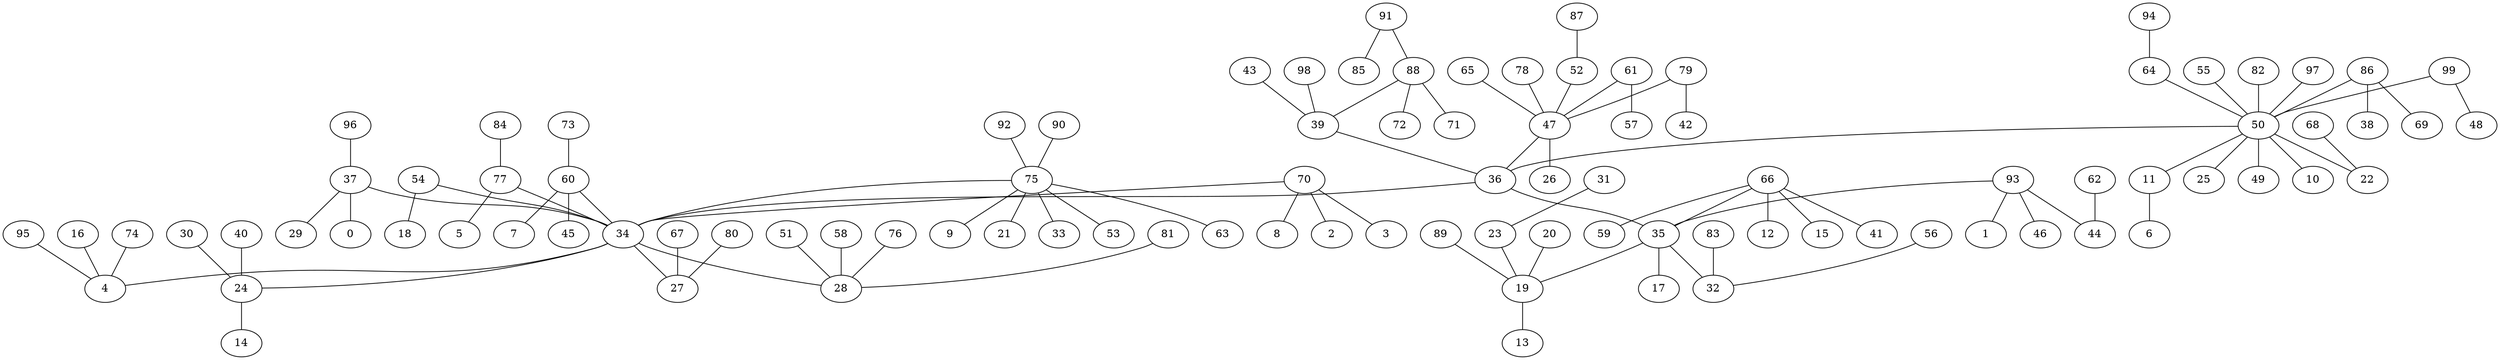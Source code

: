 graph Gnp_Gilbert_n100_p07_BFS {
36;
34;
35;
39;
47;
50;
10;
11;
22;
25;
49;
55;
64;
82;
86;
97;
99;
26;
52;
61;
65;
78;
79;
43;
88;
98;
17;
19;
32;
66;
93;
4;
24;
27;
28;
37;
54;
60;
70;
75;
77;
5;
84;
9;
21;
33;
53;
63;
90;
92;
2;
3;
8;
7;
45;
73;
18;
0;
29;
96;
51;
58;
76;
81;
67;
80;
14;
30;
40;
16;
74;
95;
1;
44;
46;
12;
15;
41;
59;
56;
83;
13;
20;
23;
89;
71;
72;
91;
42;
57;
87;
48;
38;
69;
94;
68;
6;
85;
31;
62;
36 -- 34;
36 -- 35;
39 -- 36;
47 -- 36;
50 -- 36;
50 -- 10;
50 -- 11;
50 -- 22;
50 -- 25;
50 -- 49;
55 -- 50;
64 -- 50;
82 -- 50;
86 -- 50;
97 -- 50;
99 -- 50;
47 -- 26;
52 -- 47;
61 -- 47;
65 -- 47;
78 -- 47;
79 -- 47;
43 -- 39;
88 -- 39;
98 -- 39;
35 -- 17;
35 -- 19;
35 -- 32;
66 -- 35;
93 -- 35;
34 -- 4;
34 -- 24;
34 -- 27;
34 -- 28;
37 -- 34;
54 -- 34;
60 -- 34;
70 -- 34;
75 -- 34;
77 -- 34;
77 -- 5;
84 -- 77;
75 -- 9;
75 -- 21;
75 -- 33;
75 -- 53;
75 -- 63;
90 -- 75;
92 -- 75;
70 -- 2;
70 -- 3;
70 -- 8;
60 -- 7;
60 -- 45;
73 -- 60;
54 -- 18;
37 -- 0;
37 -- 29;
96 -- 37;
51 -- 28;
58 -- 28;
76 -- 28;
81 -- 28;
67 -- 27;
80 -- 27;
24 -- 14;
30 -- 24;
40 -- 24;
16 -- 4;
74 -- 4;
95 -- 4;
93 -- 1;
93 -- 44;
93 -- 46;
66 -- 12;
66 -- 15;
66 -- 41;
66 -- 59;
56 -- 32;
83 -- 32;
19 -- 13;
20 -- 19;
23 -- 19;
89 -- 19;
88 -- 71;
88 -- 72;
91 -- 88;
79 -- 42;
61 -- 57;
87 -- 52;
99 -- 48;
86 -- 38;
86 -- 69;
94 -- 64;
68 -- 22;
11 -- 6;
91 -- 85;
31 -- 23;
62 -- 44;
}